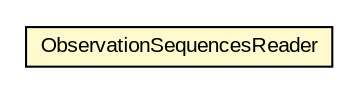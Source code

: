 #!/usr/local/bin/dot
#
# Class diagram 
# Generated by UMLGraph version 5.3 (http://www.umlgraph.org/)
#

digraph G {
	edge [fontname="arial",fontsize=10,labelfontname="arial",labelfontsize=10];
	node [fontname="arial",fontsize=10,shape=plaintext];
	nodesep=0.25;
	ranksep=0.5;
	// be.ac.ulg.montefiore.run.jahmm.io.ObservationSequencesReader
	c84603 [label=<<table title="be.ac.ulg.montefiore.run.jahmm.io.ObservationSequencesReader" border="0" cellborder="1" cellspacing="0" cellpadding="2" port="p" bgcolor="lemonChiffon" href="./ObservationSequencesReader.html">
		<tr><td><table border="0" cellspacing="0" cellpadding="1">
<tr><td align="center" balign="center"> ObservationSequencesReader </td></tr>
		</table></td></tr>
		</table>>, fontname="arial", fontcolor="black", fontsize=10.0];
}

